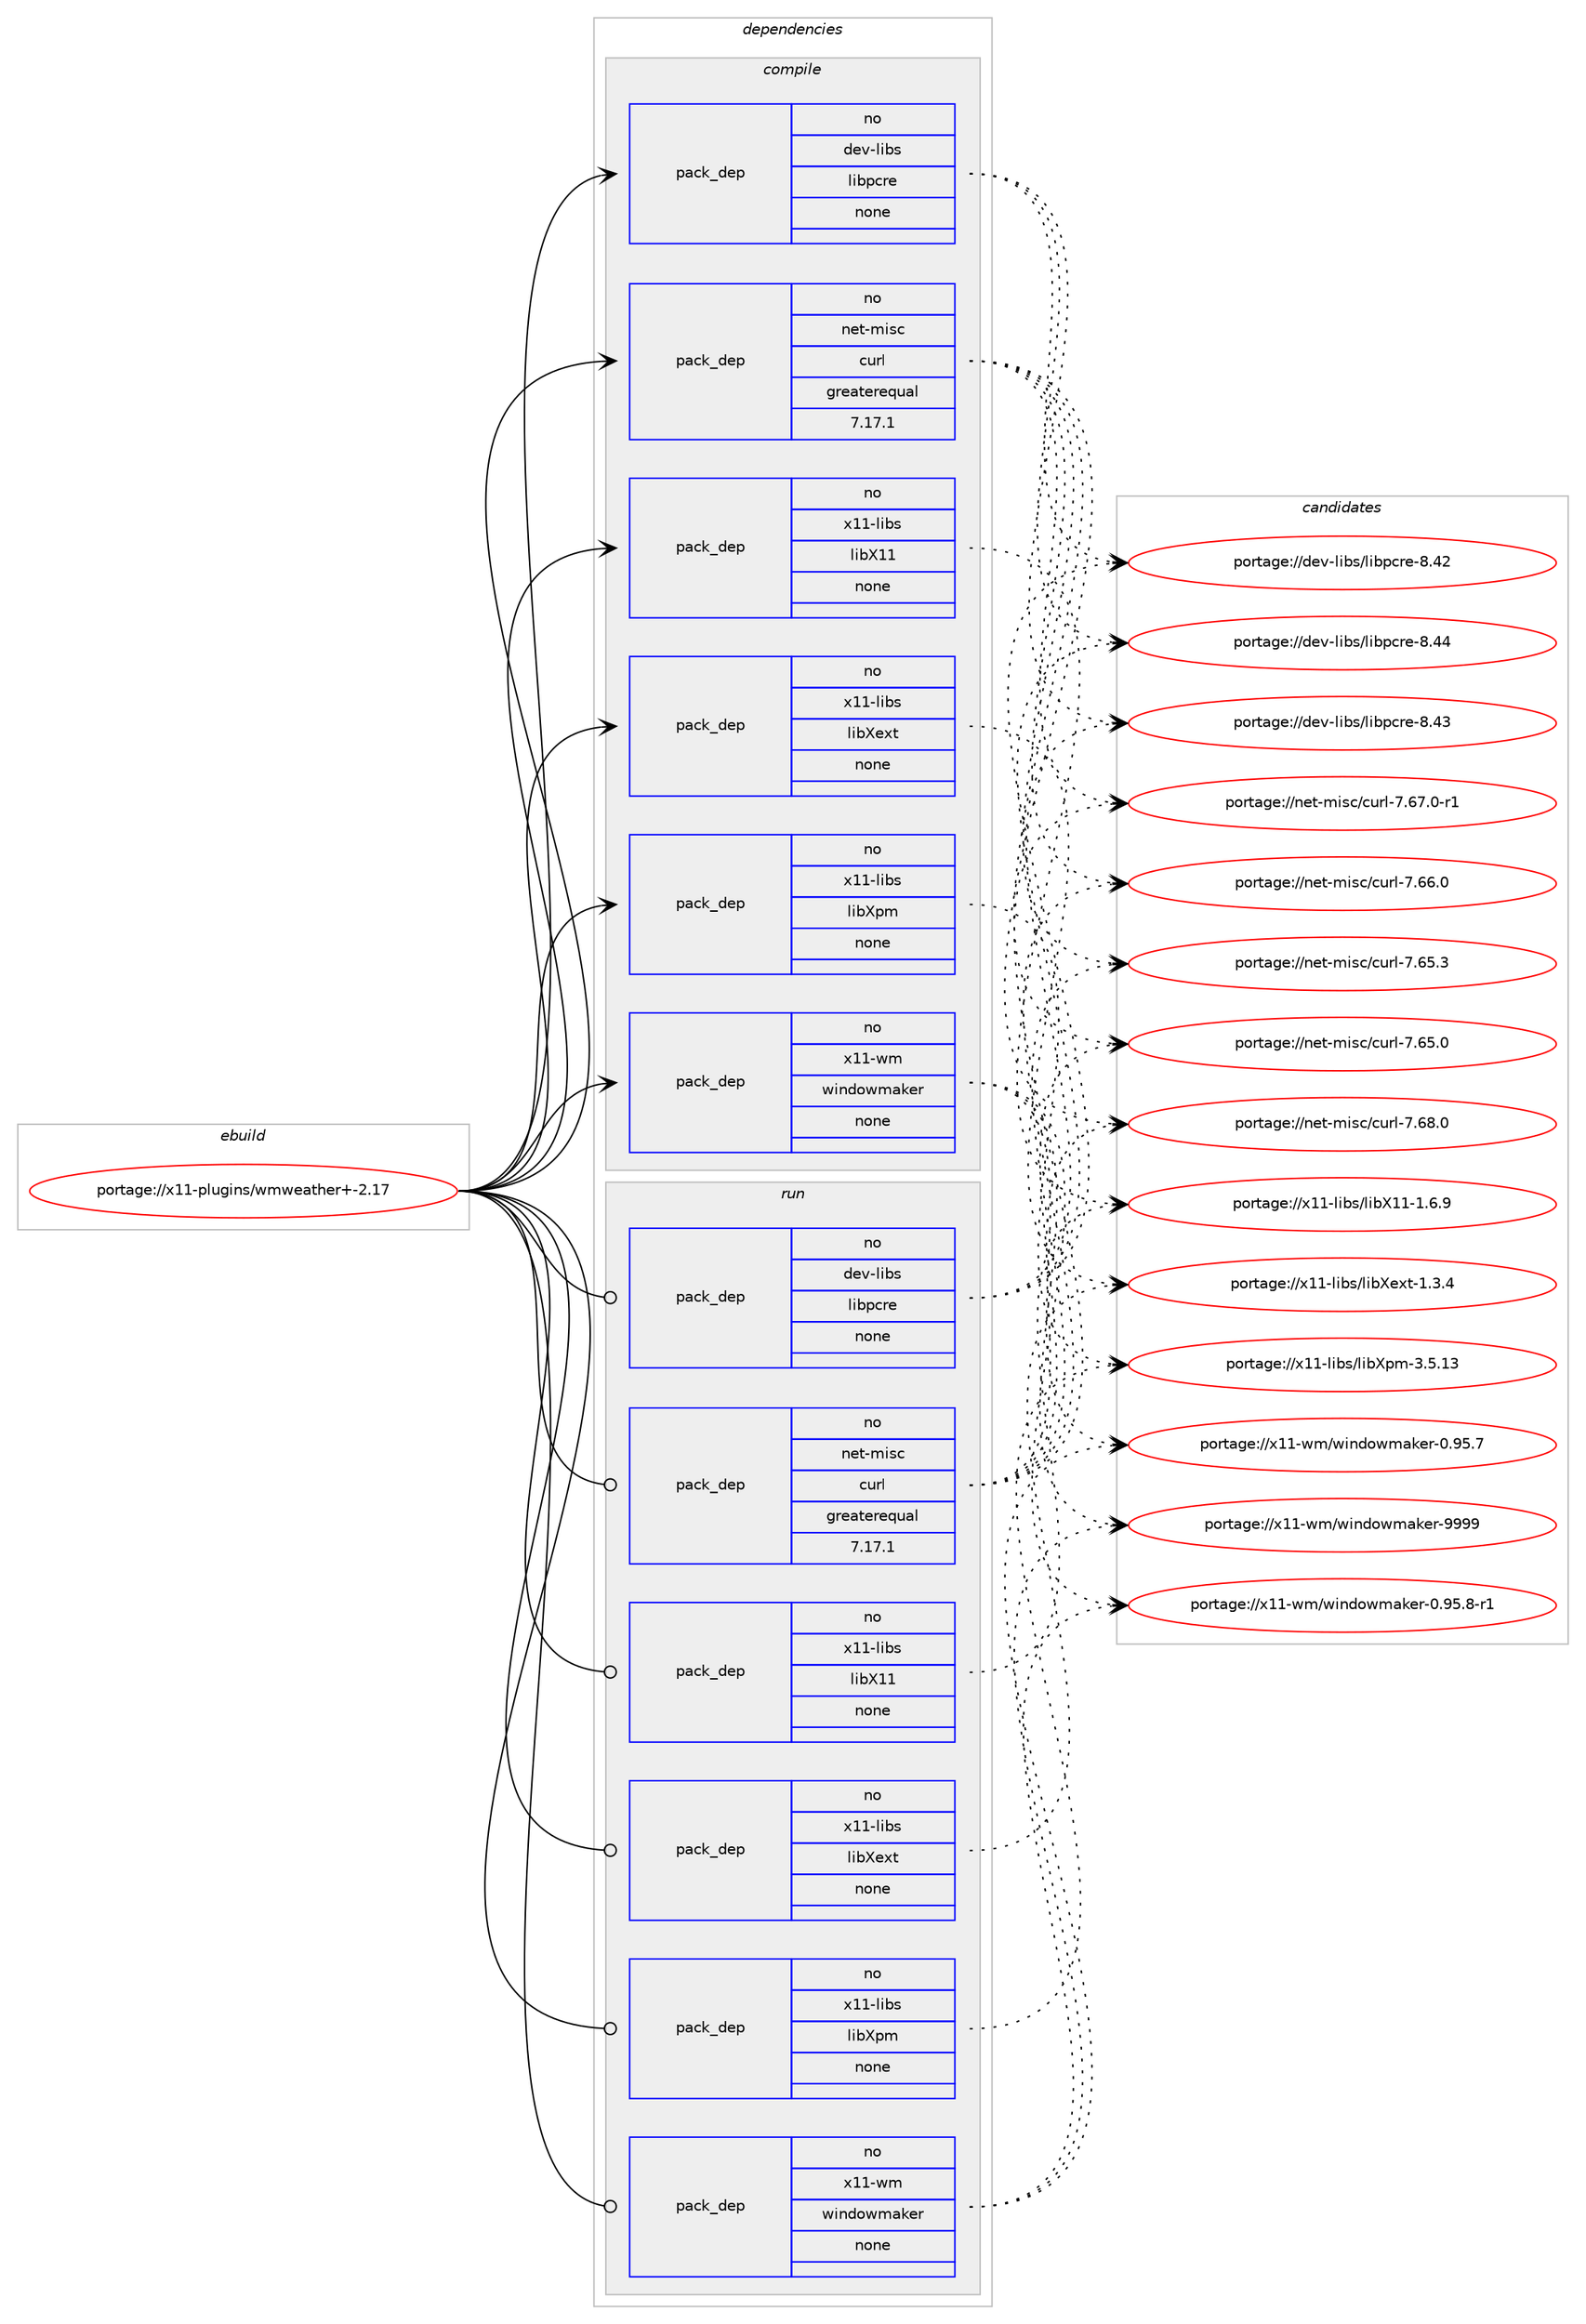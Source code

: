 digraph prolog {

# *************
# Graph options
# *************

newrank=true;
concentrate=true;
compound=true;
graph [rankdir=LR,fontname=Helvetica,fontsize=10,ranksep=1.5];#, ranksep=2.5, nodesep=0.2];
edge  [arrowhead=vee];
node  [fontname=Helvetica,fontsize=10];

# **********
# The ebuild
# **********

subgraph cluster_leftcol {
color=gray;
rank=same;
label=<<i>ebuild</i>>;
id [label="portage://x11-plugins/wmweather+-2.17", color=red, width=4, href="../x11-plugins/wmweather+-2.17.svg"];
}

# ****************
# The dependencies
# ****************

subgraph cluster_midcol {
color=gray;
label=<<i>dependencies</i>>;
subgraph cluster_compile {
fillcolor="#eeeeee";
style=filled;
label=<<i>compile</i>>;
subgraph pack5086 {
dependency6213 [label=<<TABLE BORDER="0" CELLBORDER="1" CELLSPACING="0" CELLPADDING="4" WIDTH="220"><TR><TD ROWSPAN="6" CELLPADDING="30">pack_dep</TD></TR><TR><TD WIDTH="110">no</TD></TR><TR><TD>dev-libs</TD></TR><TR><TD>libpcre</TD></TR><TR><TD>none</TD></TR><TR><TD></TD></TR></TABLE>>, shape=none, color=blue];
}
id:e -> dependency6213:w [weight=20,style="solid",arrowhead="vee"];
subgraph pack5087 {
dependency6214 [label=<<TABLE BORDER="0" CELLBORDER="1" CELLSPACING="0" CELLPADDING="4" WIDTH="220"><TR><TD ROWSPAN="6" CELLPADDING="30">pack_dep</TD></TR><TR><TD WIDTH="110">no</TD></TR><TR><TD>net-misc</TD></TR><TR><TD>curl</TD></TR><TR><TD>greaterequal</TD></TR><TR><TD>7.17.1</TD></TR></TABLE>>, shape=none, color=blue];
}
id:e -> dependency6214:w [weight=20,style="solid",arrowhead="vee"];
subgraph pack5088 {
dependency6215 [label=<<TABLE BORDER="0" CELLBORDER="1" CELLSPACING="0" CELLPADDING="4" WIDTH="220"><TR><TD ROWSPAN="6" CELLPADDING="30">pack_dep</TD></TR><TR><TD WIDTH="110">no</TD></TR><TR><TD>x11-libs</TD></TR><TR><TD>libX11</TD></TR><TR><TD>none</TD></TR><TR><TD></TD></TR></TABLE>>, shape=none, color=blue];
}
id:e -> dependency6215:w [weight=20,style="solid",arrowhead="vee"];
subgraph pack5089 {
dependency6216 [label=<<TABLE BORDER="0" CELLBORDER="1" CELLSPACING="0" CELLPADDING="4" WIDTH="220"><TR><TD ROWSPAN="6" CELLPADDING="30">pack_dep</TD></TR><TR><TD WIDTH="110">no</TD></TR><TR><TD>x11-libs</TD></TR><TR><TD>libXext</TD></TR><TR><TD>none</TD></TR><TR><TD></TD></TR></TABLE>>, shape=none, color=blue];
}
id:e -> dependency6216:w [weight=20,style="solid",arrowhead="vee"];
subgraph pack5090 {
dependency6217 [label=<<TABLE BORDER="0" CELLBORDER="1" CELLSPACING="0" CELLPADDING="4" WIDTH="220"><TR><TD ROWSPAN="6" CELLPADDING="30">pack_dep</TD></TR><TR><TD WIDTH="110">no</TD></TR><TR><TD>x11-libs</TD></TR><TR><TD>libXpm</TD></TR><TR><TD>none</TD></TR><TR><TD></TD></TR></TABLE>>, shape=none, color=blue];
}
id:e -> dependency6217:w [weight=20,style="solid",arrowhead="vee"];
subgraph pack5091 {
dependency6218 [label=<<TABLE BORDER="0" CELLBORDER="1" CELLSPACING="0" CELLPADDING="4" WIDTH="220"><TR><TD ROWSPAN="6" CELLPADDING="30">pack_dep</TD></TR><TR><TD WIDTH="110">no</TD></TR><TR><TD>x11-wm</TD></TR><TR><TD>windowmaker</TD></TR><TR><TD>none</TD></TR><TR><TD></TD></TR></TABLE>>, shape=none, color=blue];
}
id:e -> dependency6218:w [weight=20,style="solid",arrowhead="vee"];
}
subgraph cluster_compileandrun {
fillcolor="#eeeeee";
style=filled;
label=<<i>compile and run</i>>;
}
subgraph cluster_run {
fillcolor="#eeeeee";
style=filled;
label=<<i>run</i>>;
subgraph pack5092 {
dependency6219 [label=<<TABLE BORDER="0" CELLBORDER="1" CELLSPACING="0" CELLPADDING="4" WIDTH="220"><TR><TD ROWSPAN="6" CELLPADDING="30">pack_dep</TD></TR><TR><TD WIDTH="110">no</TD></TR><TR><TD>dev-libs</TD></TR><TR><TD>libpcre</TD></TR><TR><TD>none</TD></TR><TR><TD></TD></TR></TABLE>>, shape=none, color=blue];
}
id:e -> dependency6219:w [weight=20,style="solid",arrowhead="odot"];
subgraph pack5093 {
dependency6220 [label=<<TABLE BORDER="0" CELLBORDER="1" CELLSPACING="0" CELLPADDING="4" WIDTH="220"><TR><TD ROWSPAN="6" CELLPADDING="30">pack_dep</TD></TR><TR><TD WIDTH="110">no</TD></TR><TR><TD>net-misc</TD></TR><TR><TD>curl</TD></TR><TR><TD>greaterequal</TD></TR><TR><TD>7.17.1</TD></TR></TABLE>>, shape=none, color=blue];
}
id:e -> dependency6220:w [weight=20,style="solid",arrowhead="odot"];
subgraph pack5094 {
dependency6221 [label=<<TABLE BORDER="0" CELLBORDER="1" CELLSPACING="0" CELLPADDING="4" WIDTH="220"><TR><TD ROWSPAN="6" CELLPADDING="30">pack_dep</TD></TR><TR><TD WIDTH="110">no</TD></TR><TR><TD>x11-libs</TD></TR><TR><TD>libX11</TD></TR><TR><TD>none</TD></TR><TR><TD></TD></TR></TABLE>>, shape=none, color=blue];
}
id:e -> dependency6221:w [weight=20,style="solid",arrowhead="odot"];
subgraph pack5095 {
dependency6222 [label=<<TABLE BORDER="0" CELLBORDER="1" CELLSPACING="0" CELLPADDING="4" WIDTH="220"><TR><TD ROWSPAN="6" CELLPADDING="30">pack_dep</TD></TR><TR><TD WIDTH="110">no</TD></TR><TR><TD>x11-libs</TD></TR><TR><TD>libXext</TD></TR><TR><TD>none</TD></TR><TR><TD></TD></TR></TABLE>>, shape=none, color=blue];
}
id:e -> dependency6222:w [weight=20,style="solid",arrowhead="odot"];
subgraph pack5096 {
dependency6223 [label=<<TABLE BORDER="0" CELLBORDER="1" CELLSPACING="0" CELLPADDING="4" WIDTH="220"><TR><TD ROWSPAN="6" CELLPADDING="30">pack_dep</TD></TR><TR><TD WIDTH="110">no</TD></TR><TR><TD>x11-libs</TD></TR><TR><TD>libXpm</TD></TR><TR><TD>none</TD></TR><TR><TD></TD></TR></TABLE>>, shape=none, color=blue];
}
id:e -> dependency6223:w [weight=20,style="solid",arrowhead="odot"];
subgraph pack5097 {
dependency6224 [label=<<TABLE BORDER="0" CELLBORDER="1" CELLSPACING="0" CELLPADDING="4" WIDTH="220"><TR><TD ROWSPAN="6" CELLPADDING="30">pack_dep</TD></TR><TR><TD WIDTH="110">no</TD></TR><TR><TD>x11-wm</TD></TR><TR><TD>windowmaker</TD></TR><TR><TD>none</TD></TR><TR><TD></TD></TR></TABLE>>, shape=none, color=blue];
}
id:e -> dependency6224:w [weight=20,style="solid",arrowhead="odot"];
}
}

# **************
# The candidates
# **************

subgraph cluster_choices {
rank=same;
color=gray;
label=<<i>candidates</i>>;

subgraph choice5086 {
color=black;
nodesep=1;
choice10010111845108105981154710810598112991141014556465252 [label="portage://dev-libs/libpcre-8.44", color=red, width=4,href="../dev-libs/libpcre-8.44.svg"];
choice10010111845108105981154710810598112991141014556465251 [label="portage://dev-libs/libpcre-8.43", color=red, width=4,href="../dev-libs/libpcre-8.43.svg"];
choice10010111845108105981154710810598112991141014556465250 [label="portage://dev-libs/libpcre-8.42", color=red, width=4,href="../dev-libs/libpcre-8.42.svg"];
dependency6213:e -> choice10010111845108105981154710810598112991141014556465252:w [style=dotted,weight="100"];
dependency6213:e -> choice10010111845108105981154710810598112991141014556465251:w [style=dotted,weight="100"];
dependency6213:e -> choice10010111845108105981154710810598112991141014556465250:w [style=dotted,weight="100"];
}
subgraph choice5087 {
color=black;
nodesep=1;
choice1101011164510910511599479911711410845554654564648 [label="portage://net-misc/curl-7.68.0", color=red, width=4,href="../net-misc/curl-7.68.0.svg"];
choice11010111645109105115994799117114108455546545546484511449 [label="portage://net-misc/curl-7.67.0-r1", color=red, width=4,href="../net-misc/curl-7.67.0-r1.svg"];
choice1101011164510910511599479911711410845554654544648 [label="portage://net-misc/curl-7.66.0", color=red, width=4,href="../net-misc/curl-7.66.0.svg"];
choice1101011164510910511599479911711410845554654534651 [label="portage://net-misc/curl-7.65.3", color=red, width=4,href="../net-misc/curl-7.65.3.svg"];
choice1101011164510910511599479911711410845554654534648 [label="portage://net-misc/curl-7.65.0", color=red, width=4,href="../net-misc/curl-7.65.0.svg"];
dependency6214:e -> choice1101011164510910511599479911711410845554654564648:w [style=dotted,weight="100"];
dependency6214:e -> choice11010111645109105115994799117114108455546545546484511449:w [style=dotted,weight="100"];
dependency6214:e -> choice1101011164510910511599479911711410845554654544648:w [style=dotted,weight="100"];
dependency6214:e -> choice1101011164510910511599479911711410845554654534651:w [style=dotted,weight="100"];
dependency6214:e -> choice1101011164510910511599479911711410845554654534648:w [style=dotted,weight="100"];
}
subgraph choice5088 {
color=black;
nodesep=1;
choice120494945108105981154710810598884949454946544657 [label="portage://x11-libs/libX11-1.6.9", color=red, width=4,href="../x11-libs/libX11-1.6.9.svg"];
dependency6215:e -> choice120494945108105981154710810598884949454946544657:w [style=dotted,weight="100"];
}
subgraph choice5089 {
color=black;
nodesep=1;
choice12049494510810598115471081059888101120116454946514652 [label="portage://x11-libs/libXext-1.3.4", color=red, width=4,href="../x11-libs/libXext-1.3.4.svg"];
dependency6216:e -> choice12049494510810598115471081059888101120116454946514652:w [style=dotted,weight="100"];
}
subgraph choice5090 {
color=black;
nodesep=1;
choice1204949451081059811547108105988811210945514653464951 [label="portage://x11-libs/libXpm-3.5.13", color=red, width=4,href="../x11-libs/libXpm-3.5.13.svg"];
dependency6217:e -> choice1204949451081059811547108105988811210945514653464951:w [style=dotted,weight="100"];
}
subgraph choice5091 {
color=black;
nodesep=1;
choice12049494511910947119105110100111119109971071011144557575757 [label="portage://x11-wm/windowmaker-9999", color=red, width=4,href="../x11-wm/windowmaker-9999.svg"];
choice1204949451191094711910511010011111910997107101114454846575346564511449 [label="portage://x11-wm/windowmaker-0.95.8-r1", color=red, width=4,href="../x11-wm/windowmaker-0.95.8-r1.svg"];
choice120494945119109471191051101001111191099710710111445484657534655 [label="portage://x11-wm/windowmaker-0.95.7", color=red, width=4,href="../x11-wm/windowmaker-0.95.7.svg"];
dependency6218:e -> choice12049494511910947119105110100111119109971071011144557575757:w [style=dotted,weight="100"];
dependency6218:e -> choice1204949451191094711910511010011111910997107101114454846575346564511449:w [style=dotted,weight="100"];
dependency6218:e -> choice120494945119109471191051101001111191099710710111445484657534655:w [style=dotted,weight="100"];
}
subgraph choice5092 {
color=black;
nodesep=1;
choice10010111845108105981154710810598112991141014556465252 [label="portage://dev-libs/libpcre-8.44", color=red, width=4,href="../dev-libs/libpcre-8.44.svg"];
choice10010111845108105981154710810598112991141014556465251 [label="portage://dev-libs/libpcre-8.43", color=red, width=4,href="../dev-libs/libpcre-8.43.svg"];
choice10010111845108105981154710810598112991141014556465250 [label="portage://dev-libs/libpcre-8.42", color=red, width=4,href="../dev-libs/libpcre-8.42.svg"];
dependency6219:e -> choice10010111845108105981154710810598112991141014556465252:w [style=dotted,weight="100"];
dependency6219:e -> choice10010111845108105981154710810598112991141014556465251:w [style=dotted,weight="100"];
dependency6219:e -> choice10010111845108105981154710810598112991141014556465250:w [style=dotted,weight="100"];
}
subgraph choice5093 {
color=black;
nodesep=1;
choice1101011164510910511599479911711410845554654564648 [label="portage://net-misc/curl-7.68.0", color=red, width=4,href="../net-misc/curl-7.68.0.svg"];
choice11010111645109105115994799117114108455546545546484511449 [label="portage://net-misc/curl-7.67.0-r1", color=red, width=4,href="../net-misc/curl-7.67.0-r1.svg"];
choice1101011164510910511599479911711410845554654544648 [label="portage://net-misc/curl-7.66.0", color=red, width=4,href="../net-misc/curl-7.66.0.svg"];
choice1101011164510910511599479911711410845554654534651 [label="portage://net-misc/curl-7.65.3", color=red, width=4,href="../net-misc/curl-7.65.3.svg"];
choice1101011164510910511599479911711410845554654534648 [label="portage://net-misc/curl-7.65.0", color=red, width=4,href="../net-misc/curl-7.65.0.svg"];
dependency6220:e -> choice1101011164510910511599479911711410845554654564648:w [style=dotted,weight="100"];
dependency6220:e -> choice11010111645109105115994799117114108455546545546484511449:w [style=dotted,weight="100"];
dependency6220:e -> choice1101011164510910511599479911711410845554654544648:w [style=dotted,weight="100"];
dependency6220:e -> choice1101011164510910511599479911711410845554654534651:w [style=dotted,weight="100"];
dependency6220:e -> choice1101011164510910511599479911711410845554654534648:w [style=dotted,weight="100"];
}
subgraph choice5094 {
color=black;
nodesep=1;
choice120494945108105981154710810598884949454946544657 [label="portage://x11-libs/libX11-1.6.9", color=red, width=4,href="../x11-libs/libX11-1.6.9.svg"];
dependency6221:e -> choice120494945108105981154710810598884949454946544657:w [style=dotted,weight="100"];
}
subgraph choice5095 {
color=black;
nodesep=1;
choice12049494510810598115471081059888101120116454946514652 [label="portage://x11-libs/libXext-1.3.4", color=red, width=4,href="../x11-libs/libXext-1.3.4.svg"];
dependency6222:e -> choice12049494510810598115471081059888101120116454946514652:w [style=dotted,weight="100"];
}
subgraph choice5096 {
color=black;
nodesep=1;
choice1204949451081059811547108105988811210945514653464951 [label="portage://x11-libs/libXpm-3.5.13", color=red, width=4,href="../x11-libs/libXpm-3.5.13.svg"];
dependency6223:e -> choice1204949451081059811547108105988811210945514653464951:w [style=dotted,weight="100"];
}
subgraph choice5097 {
color=black;
nodesep=1;
choice12049494511910947119105110100111119109971071011144557575757 [label="portage://x11-wm/windowmaker-9999", color=red, width=4,href="../x11-wm/windowmaker-9999.svg"];
choice1204949451191094711910511010011111910997107101114454846575346564511449 [label="portage://x11-wm/windowmaker-0.95.8-r1", color=red, width=4,href="../x11-wm/windowmaker-0.95.8-r1.svg"];
choice120494945119109471191051101001111191099710710111445484657534655 [label="portage://x11-wm/windowmaker-0.95.7", color=red, width=4,href="../x11-wm/windowmaker-0.95.7.svg"];
dependency6224:e -> choice12049494511910947119105110100111119109971071011144557575757:w [style=dotted,weight="100"];
dependency6224:e -> choice1204949451191094711910511010011111910997107101114454846575346564511449:w [style=dotted,weight="100"];
dependency6224:e -> choice120494945119109471191051101001111191099710710111445484657534655:w [style=dotted,weight="100"];
}
}

}
